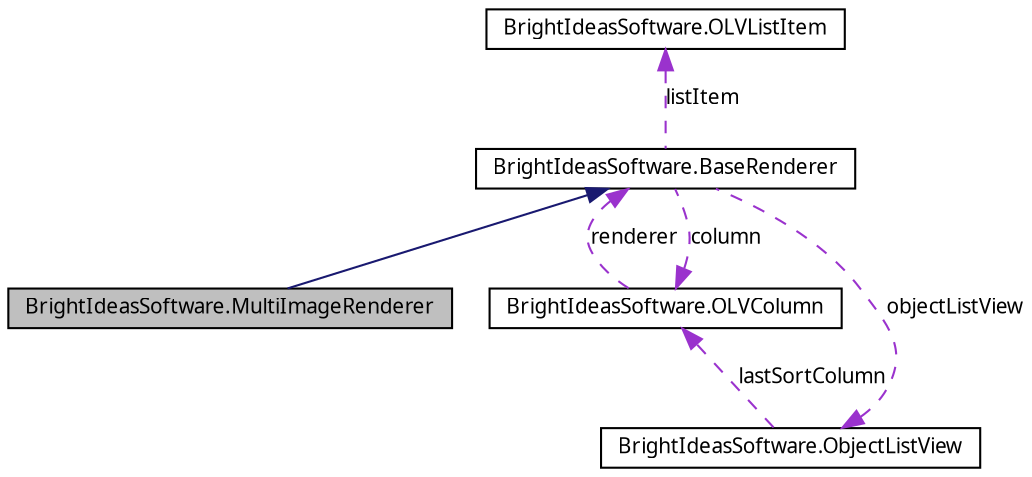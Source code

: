digraph G
{
  edge [fontname="FreeSans.ttf",fontsize=10,labelfontname="FreeSans.ttf",labelfontsize=10];
  node [fontname="FreeSans.ttf",fontsize=10,shape=record];
  Node1 [label="BrightIdeasSoftware.MultiImageRenderer",height=0.2,width=0.4,color="black", fillcolor="grey75", style="filled" fontcolor="black"];
  Node2 -> Node1 [dir=back,color="midnightblue",fontsize=10,style="solid",fontname="FreeSans.ttf"];
  Node2 [label="BrightIdeasSoftware.BaseRenderer",height=0.2,width=0.4,color="black", fillcolor="white", style="filled",URL="$class_bright_ideas_software_1_1_base_renderer.html",tooltip="Renderers are responsible for drawing a single cell within an owner drawn ObjectListView..."];
  Node3 -> Node2 [dir=back,color="darkorchid3",fontsize=10,style="dashed",label="column",fontname="FreeSans.ttf"];
  Node3 [label="BrightIdeasSoftware.OLVColumn",height=0.2,width=0.4,color="black", fillcolor="white", style="filled",URL="$class_bright_ideas_software_1_1_o_l_v_column.html",tooltip="An OLVColumn knows which aspect of an object it should present."];
  Node2 -> Node3 [dir=back,color="darkorchid3",fontsize=10,style="dashed",label="renderer",fontname="FreeSans.ttf"];
  Node4 -> Node2 [dir=back,color="darkorchid3",fontsize=10,style="dashed",label="objectListView",fontname="FreeSans.ttf"];
  Node4 [label="BrightIdeasSoftware.ObjectListView",height=0.2,width=0.4,color="black", fillcolor="white", style="filled",URL="$class_bright_ideas_software_1_1_object_list_view.html",tooltip="An object list displays 'aspects' of a collection of objects in a multi-column list..."];
  Node3 -> Node4 [dir=back,color="darkorchid3",fontsize=10,style="dashed",label="lastSortColumn",fontname="FreeSans.ttf"];
  Node5 -> Node2 [dir=back,color="darkorchid3",fontsize=10,style="dashed",label="listItem",fontname="FreeSans.ttf"];
  Node5 [label="BrightIdeasSoftware.OLVListItem",height=0.2,width=0.4,color="black", fillcolor="white", style="filled",URL="$class_bright_ideas_software_1_1_o_l_v_list_item.html"];
}
